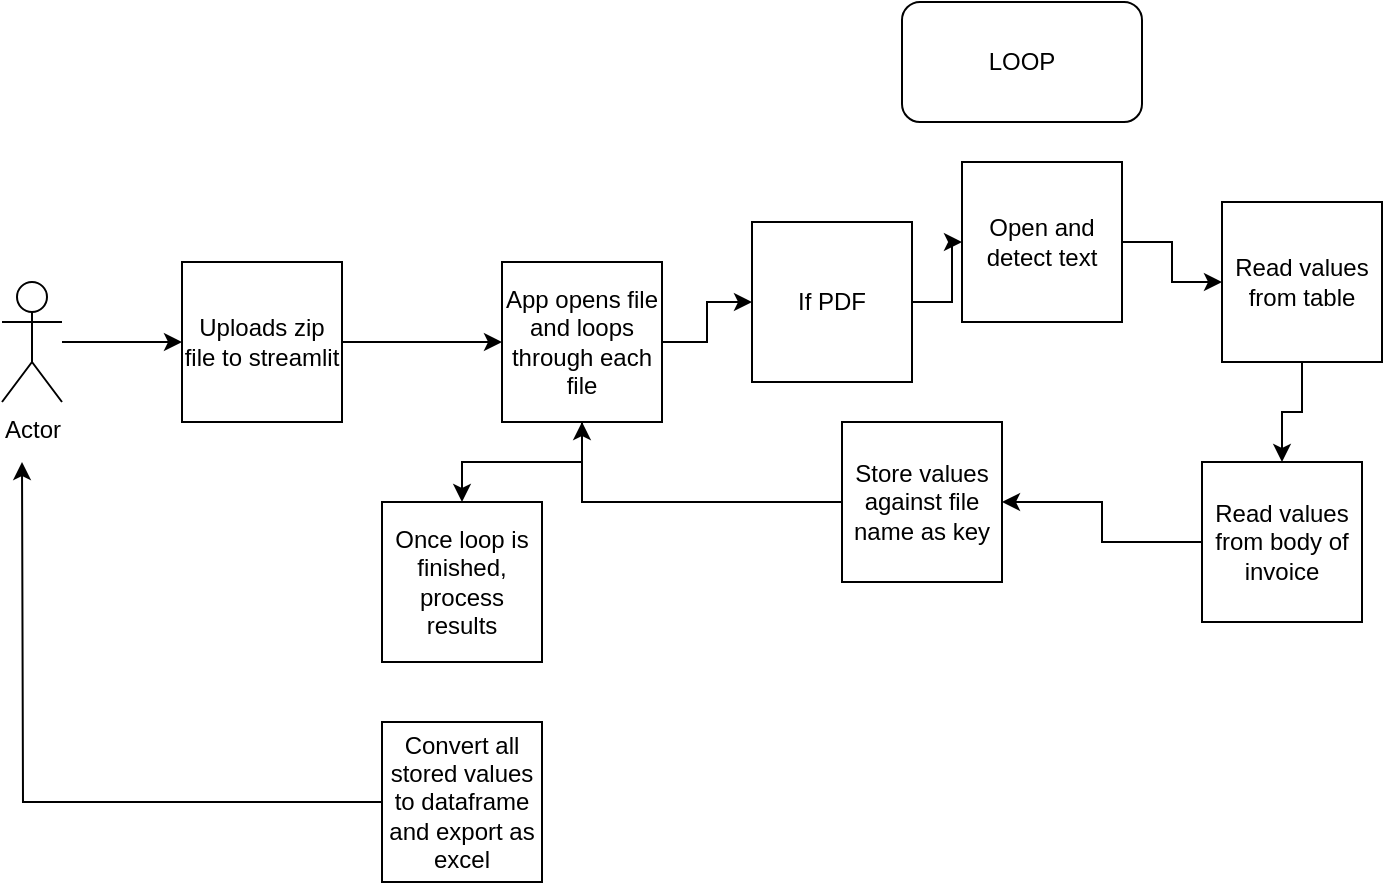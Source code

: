 <mxfile version="26.2.9">
  <diagram name="Page-1" id="UWhkT5XTPP4dyOhHImPO">
    <mxGraphModel dx="1428" dy="794" grid="1" gridSize="10" guides="1" tooltips="1" connect="1" arrows="1" fold="1" page="1" pageScale="1" pageWidth="850" pageHeight="1100" math="0" shadow="0">
      <root>
        <mxCell id="0" />
        <mxCell id="1" parent="0" />
        <mxCell id="qsiCrXujolo9chGp3ioG-19" value="" style="edgeStyle=orthogonalEdgeStyle;rounded=0;orthogonalLoop=1;jettySize=auto;html=1;" edge="1" parent="1" source="qsiCrXujolo9chGp3ioG-1" target="qsiCrXujolo9chGp3ioG-3">
          <mxGeometry relative="1" as="geometry" />
        </mxCell>
        <mxCell id="qsiCrXujolo9chGp3ioG-1" value="Uploads zip file to streamlit" style="whiteSpace=wrap;html=1;aspect=fixed;" vertex="1" parent="1">
          <mxGeometry x="140" y="290" width="80" height="80" as="geometry" />
        </mxCell>
        <mxCell id="qsiCrXujolo9chGp3ioG-18" value="" style="edgeStyle=orthogonalEdgeStyle;rounded=0;orthogonalLoop=1;jettySize=auto;html=1;" edge="1" parent="1" source="qsiCrXujolo9chGp3ioG-2" target="qsiCrXujolo9chGp3ioG-1">
          <mxGeometry relative="1" as="geometry" />
        </mxCell>
        <mxCell id="qsiCrXujolo9chGp3ioG-2" value="Actor" style="shape=umlActor;verticalLabelPosition=bottom;verticalAlign=top;html=1;outlineConnect=0;" vertex="1" parent="1">
          <mxGeometry x="50" y="300" width="30" height="60" as="geometry" />
        </mxCell>
        <mxCell id="qsiCrXujolo9chGp3ioG-10" value="" style="edgeStyle=orthogonalEdgeStyle;rounded=0;orthogonalLoop=1;jettySize=auto;html=1;" edge="1" parent="1" source="qsiCrXujolo9chGp3ioG-3" target="qsiCrXujolo9chGp3ioG-4">
          <mxGeometry relative="1" as="geometry" />
        </mxCell>
        <mxCell id="qsiCrXujolo9chGp3ioG-20" style="edgeStyle=orthogonalEdgeStyle;rounded=0;orthogonalLoop=1;jettySize=auto;html=1;" edge="1" parent="1" source="qsiCrXujolo9chGp3ioG-3" target="qsiCrXujolo9chGp3ioG-16">
          <mxGeometry relative="1" as="geometry" />
        </mxCell>
        <mxCell id="qsiCrXujolo9chGp3ioG-3" value="App opens file and loops through each file" style="whiteSpace=wrap;html=1;aspect=fixed;" vertex="1" parent="1">
          <mxGeometry x="300" y="290" width="80" height="80" as="geometry" />
        </mxCell>
        <mxCell id="qsiCrXujolo9chGp3ioG-11" value="" style="edgeStyle=orthogonalEdgeStyle;rounded=0;orthogonalLoop=1;jettySize=auto;html=1;" edge="1" parent="1" source="qsiCrXujolo9chGp3ioG-4" target="qsiCrXujolo9chGp3ioG-5">
          <mxGeometry relative="1" as="geometry" />
        </mxCell>
        <mxCell id="qsiCrXujolo9chGp3ioG-4" value="If PDF" style="whiteSpace=wrap;html=1;aspect=fixed;" vertex="1" parent="1">
          <mxGeometry x="425" y="270" width="80" height="80" as="geometry" />
        </mxCell>
        <mxCell id="qsiCrXujolo9chGp3ioG-12" value="" style="edgeStyle=orthogonalEdgeStyle;rounded=0;orthogonalLoop=1;jettySize=auto;html=1;" edge="1" parent="1" source="qsiCrXujolo9chGp3ioG-5" target="qsiCrXujolo9chGp3ioG-6">
          <mxGeometry relative="1" as="geometry" />
        </mxCell>
        <mxCell id="qsiCrXujolo9chGp3ioG-5" value="Open and detect text" style="whiteSpace=wrap;html=1;aspect=fixed;" vertex="1" parent="1">
          <mxGeometry x="530" y="240" width="80" height="80" as="geometry" />
        </mxCell>
        <mxCell id="qsiCrXujolo9chGp3ioG-13" value="" style="edgeStyle=orthogonalEdgeStyle;rounded=0;orthogonalLoop=1;jettySize=auto;html=1;" edge="1" parent="1" source="qsiCrXujolo9chGp3ioG-6" target="qsiCrXujolo9chGp3ioG-7">
          <mxGeometry relative="1" as="geometry" />
        </mxCell>
        <mxCell id="qsiCrXujolo9chGp3ioG-6" value="Read values from table" style="whiteSpace=wrap;html=1;aspect=fixed;" vertex="1" parent="1">
          <mxGeometry x="660" y="260" width="80" height="80" as="geometry" />
        </mxCell>
        <mxCell id="qsiCrXujolo9chGp3ioG-14" value="" style="edgeStyle=orthogonalEdgeStyle;rounded=0;orthogonalLoop=1;jettySize=auto;html=1;" edge="1" parent="1" source="qsiCrXujolo9chGp3ioG-7" target="qsiCrXujolo9chGp3ioG-8">
          <mxGeometry relative="1" as="geometry" />
        </mxCell>
        <mxCell id="qsiCrXujolo9chGp3ioG-7" value="Read values from body of invoice" style="whiteSpace=wrap;html=1;aspect=fixed;" vertex="1" parent="1">
          <mxGeometry x="650" y="390" width="80" height="80" as="geometry" />
        </mxCell>
        <mxCell id="qsiCrXujolo9chGp3ioG-15" style="edgeStyle=orthogonalEdgeStyle;rounded=0;orthogonalLoop=1;jettySize=auto;html=1;entryX=0.5;entryY=1;entryDx=0;entryDy=0;" edge="1" parent="1" source="qsiCrXujolo9chGp3ioG-8" target="qsiCrXujolo9chGp3ioG-3">
          <mxGeometry relative="1" as="geometry" />
        </mxCell>
        <mxCell id="qsiCrXujolo9chGp3ioG-8" value="Store values against file name as key" style="whiteSpace=wrap;html=1;aspect=fixed;" vertex="1" parent="1">
          <mxGeometry x="470" y="370" width="80" height="80" as="geometry" />
        </mxCell>
        <mxCell id="qsiCrXujolo9chGp3ioG-17" style="edgeStyle=orthogonalEdgeStyle;rounded=0;orthogonalLoop=1;jettySize=auto;html=1;" edge="1" parent="1" source="qsiCrXujolo9chGp3ioG-9">
          <mxGeometry relative="1" as="geometry">
            <mxPoint x="60" y="390" as="targetPoint" />
          </mxGeometry>
        </mxCell>
        <mxCell id="qsiCrXujolo9chGp3ioG-9" value="Convert all stored values to dataframe and export as excel" style="whiteSpace=wrap;html=1;aspect=fixed;" vertex="1" parent="1">
          <mxGeometry x="240" y="520" width="80" height="80" as="geometry" />
        </mxCell>
        <mxCell id="qsiCrXujolo9chGp3ioG-16" value="Once loop is finished, process results" style="whiteSpace=wrap;html=1;aspect=fixed;" vertex="1" parent="1">
          <mxGeometry x="240" y="410" width="80" height="80" as="geometry" />
        </mxCell>
        <mxCell id="qsiCrXujolo9chGp3ioG-21" value="LOOP" style="rounded=1;whiteSpace=wrap;html=1;" vertex="1" parent="1">
          <mxGeometry x="500" y="160" width="120" height="60" as="geometry" />
        </mxCell>
      </root>
    </mxGraphModel>
  </diagram>
</mxfile>
